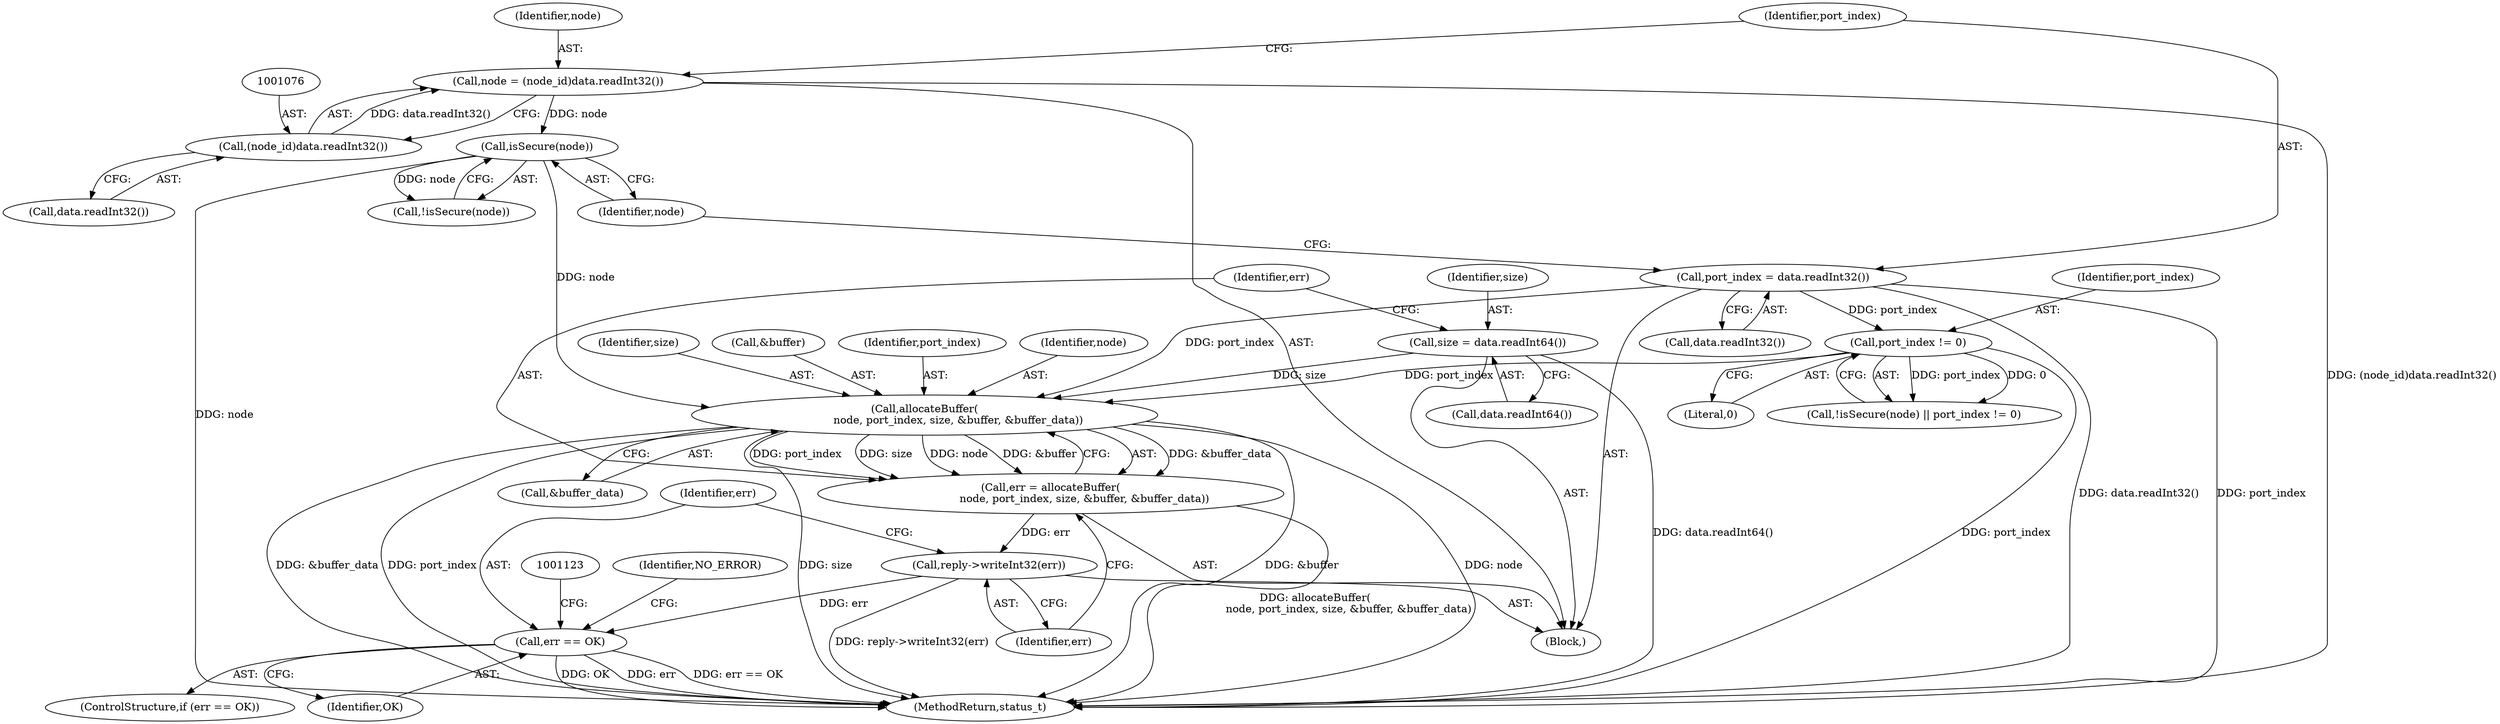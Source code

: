 digraph "0_Android_0bb5ced60304da7f61478ffd359e7ba65d72f181@API" {
"1001106" [label="(Call,allocateBuffer(\n                    node, port_index, size, &buffer, &buffer_data))"];
"1001085" [label="(Call,isSecure(node))"];
"1001073" [label="(Call,node = (node_id)data.readInt32())"];
"1001075" [label="(Call,(node_id)data.readInt32())"];
"1001079" [label="(Call,port_index = data.readInt32())"];
"1001087" [label="(Call,port_index != 0)"];
"1001098" [label="(Call,size = data.readInt64())"];
"1001104" [label="(Call,err = allocateBuffer(\n                    node, port_index, size, &buffer, &buffer_data))"];
"1001114" [label="(Call,reply->writeInt32(err))"];
"1001117" [label="(Call,err == OK)"];
"1001105" [label="(Identifier,err)"];
"1001074" [label="(Identifier,node)"];
"1001110" [label="(Call,&buffer)"];
"1001108" [label="(Identifier,port_index)"];
"1001115" [label="(Identifier,err)"];
"1001119" [label="(Identifier,OK)"];
"1001084" [label="(Call,!isSecure(node))"];
"1001337" [label="(MethodReturn,status_t)"];
"1001107" [label="(Identifier,node)"];
"1001117" [label="(Call,err == OK)"];
"1001077" [label="(Call,data.readInt32())"];
"1001100" [label="(Call,data.readInt64())"];
"1001079" [label="(Call,port_index = data.readInt32())"];
"1001130" [label="(Identifier,NO_ERROR)"];
"1001109" [label="(Identifier,size)"];
"1001104" [label="(Call,err = allocateBuffer(\n                    node, port_index, size, &buffer, &buffer_data))"];
"1001085" [label="(Call,isSecure(node))"];
"1001098" [label="(Call,size = data.readInt64())"];
"1001083" [label="(Call,!isSecure(node) || port_index != 0)"];
"1001081" [label="(Call,data.readInt32())"];
"1001114" [label="(Call,reply->writeInt32(err))"];
"1001080" [label="(Identifier,port_index)"];
"1001099" [label="(Identifier,size)"];
"1001116" [label="(ControlStructure,if (err == OK))"];
"1001112" [label="(Call,&buffer_data)"];
"1001118" [label="(Identifier,err)"];
"1001067" [label="(Block,)"];
"1001106" [label="(Call,allocateBuffer(\n                    node, port_index, size, &buffer, &buffer_data))"];
"1001075" [label="(Call,(node_id)data.readInt32())"];
"1001088" [label="(Identifier,port_index)"];
"1001086" [label="(Identifier,node)"];
"1001073" [label="(Call,node = (node_id)data.readInt32())"];
"1001087" [label="(Call,port_index != 0)"];
"1001089" [label="(Literal,0)"];
"1001106" -> "1001104"  [label="AST: "];
"1001106" -> "1001112"  [label="CFG: "];
"1001107" -> "1001106"  [label="AST: "];
"1001108" -> "1001106"  [label="AST: "];
"1001109" -> "1001106"  [label="AST: "];
"1001110" -> "1001106"  [label="AST: "];
"1001112" -> "1001106"  [label="AST: "];
"1001104" -> "1001106"  [label="CFG: "];
"1001106" -> "1001337"  [label="DDG: port_index"];
"1001106" -> "1001337"  [label="DDG: size"];
"1001106" -> "1001337"  [label="DDG: &buffer"];
"1001106" -> "1001337"  [label="DDG: node"];
"1001106" -> "1001337"  [label="DDG: &buffer_data"];
"1001106" -> "1001104"  [label="DDG: &buffer_data"];
"1001106" -> "1001104"  [label="DDG: port_index"];
"1001106" -> "1001104"  [label="DDG: size"];
"1001106" -> "1001104"  [label="DDG: node"];
"1001106" -> "1001104"  [label="DDG: &buffer"];
"1001085" -> "1001106"  [label="DDG: node"];
"1001079" -> "1001106"  [label="DDG: port_index"];
"1001087" -> "1001106"  [label="DDG: port_index"];
"1001098" -> "1001106"  [label="DDG: size"];
"1001085" -> "1001084"  [label="AST: "];
"1001085" -> "1001086"  [label="CFG: "];
"1001086" -> "1001085"  [label="AST: "];
"1001084" -> "1001085"  [label="CFG: "];
"1001085" -> "1001337"  [label="DDG: node"];
"1001085" -> "1001084"  [label="DDG: node"];
"1001073" -> "1001085"  [label="DDG: node"];
"1001073" -> "1001067"  [label="AST: "];
"1001073" -> "1001075"  [label="CFG: "];
"1001074" -> "1001073"  [label="AST: "];
"1001075" -> "1001073"  [label="AST: "];
"1001080" -> "1001073"  [label="CFG: "];
"1001073" -> "1001337"  [label="DDG: (node_id)data.readInt32()"];
"1001075" -> "1001073"  [label="DDG: data.readInt32()"];
"1001075" -> "1001077"  [label="CFG: "];
"1001076" -> "1001075"  [label="AST: "];
"1001077" -> "1001075"  [label="AST: "];
"1001079" -> "1001067"  [label="AST: "];
"1001079" -> "1001081"  [label="CFG: "];
"1001080" -> "1001079"  [label="AST: "];
"1001081" -> "1001079"  [label="AST: "];
"1001086" -> "1001079"  [label="CFG: "];
"1001079" -> "1001337"  [label="DDG: port_index"];
"1001079" -> "1001337"  [label="DDG: data.readInt32()"];
"1001079" -> "1001087"  [label="DDG: port_index"];
"1001087" -> "1001083"  [label="AST: "];
"1001087" -> "1001089"  [label="CFG: "];
"1001088" -> "1001087"  [label="AST: "];
"1001089" -> "1001087"  [label="AST: "];
"1001083" -> "1001087"  [label="CFG: "];
"1001087" -> "1001337"  [label="DDG: port_index"];
"1001087" -> "1001083"  [label="DDG: port_index"];
"1001087" -> "1001083"  [label="DDG: 0"];
"1001098" -> "1001067"  [label="AST: "];
"1001098" -> "1001100"  [label="CFG: "];
"1001099" -> "1001098"  [label="AST: "];
"1001100" -> "1001098"  [label="AST: "];
"1001105" -> "1001098"  [label="CFG: "];
"1001098" -> "1001337"  [label="DDG: data.readInt64()"];
"1001104" -> "1001067"  [label="AST: "];
"1001105" -> "1001104"  [label="AST: "];
"1001115" -> "1001104"  [label="CFG: "];
"1001104" -> "1001337"  [label="DDG: allocateBuffer(\n                    node, port_index, size, &buffer, &buffer_data)"];
"1001104" -> "1001114"  [label="DDG: err"];
"1001114" -> "1001067"  [label="AST: "];
"1001114" -> "1001115"  [label="CFG: "];
"1001115" -> "1001114"  [label="AST: "];
"1001118" -> "1001114"  [label="CFG: "];
"1001114" -> "1001337"  [label="DDG: reply->writeInt32(err)"];
"1001114" -> "1001117"  [label="DDG: err"];
"1001117" -> "1001116"  [label="AST: "];
"1001117" -> "1001119"  [label="CFG: "];
"1001118" -> "1001117"  [label="AST: "];
"1001119" -> "1001117"  [label="AST: "];
"1001123" -> "1001117"  [label="CFG: "];
"1001130" -> "1001117"  [label="CFG: "];
"1001117" -> "1001337"  [label="DDG: OK"];
"1001117" -> "1001337"  [label="DDG: err"];
"1001117" -> "1001337"  [label="DDG: err == OK"];
}
